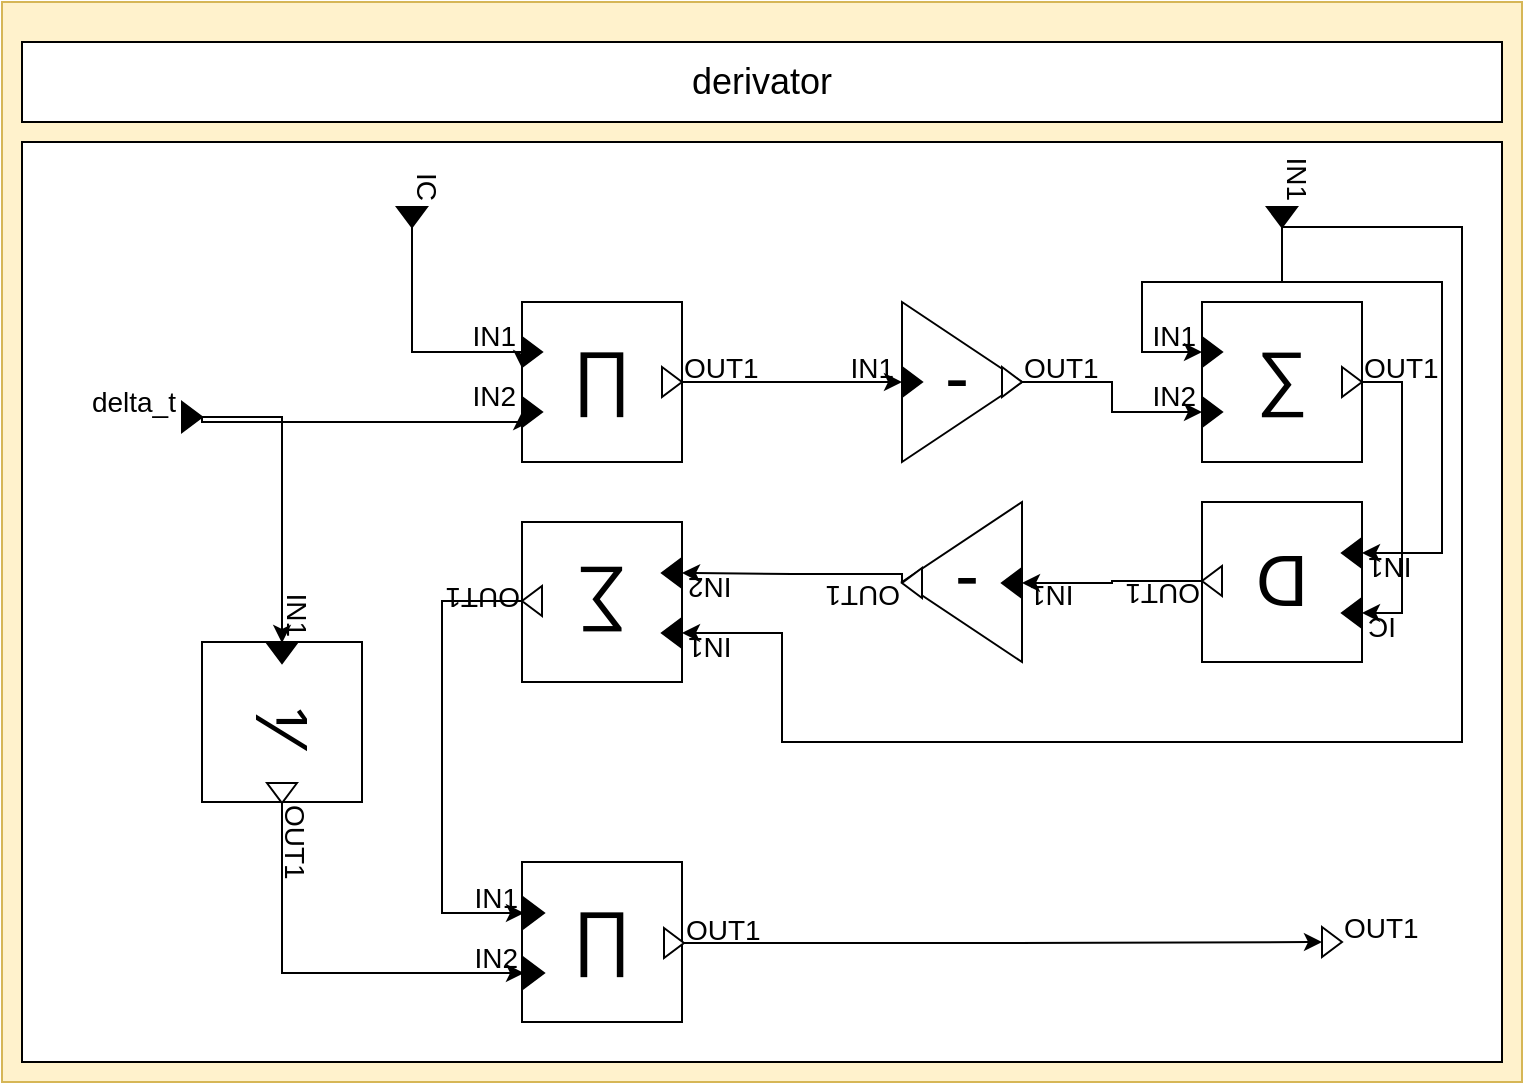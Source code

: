 <mxfile version="15.7.1" type="device"><diagram id="UCRZleEmHVaY6k9iojNf" name="Page-1"><mxGraphModel dx="2022" dy="1071" grid="1" gridSize="10" guides="1" tooltips="1" connect="1" arrows="1" fold="1" page="1" pageScale="1" pageWidth="850" pageHeight="1100" math="0" shadow="0"><root><mxCell id="0"/><mxCell id="1" parent="0"/><object label="" placeholders="1" class_name="derivator" id="cGiz8CduaTWLivOjxc_c-1"><mxCell style="rounded=0;whiteSpace=wrap;html=1;fillColor=#fff2cc;strokeColor=#d6b656;container=0;connectable=0;allowArrows=0;treeFolding=0;moveCells=0;treeMoving=0;comic=0;rotatable=0;expand=1;autosize=1;resizeWidth=1;resizeHeight=1;metaEdit=1;" vertex="1" parent="1"><mxGeometry x="40" y="280" width="760" height="540" as="geometry"><mxRectangle x="40" y="400" width="50" height="40" as="alternateBounds"/></mxGeometry></mxCell></object><object label="%class_name%" placeholders="1" id="cGiz8CduaTWLivOjxc_c-2"><mxCell style="rounded=0;whiteSpace=wrap;html=1;fillColor=#ffffff;fontSize=18;connectable=0;allowArrows=0;rotatable=0;cloneable=0;deletable=0;" vertex="1" parent="cGiz8CduaTWLivOjxc_c-1"><mxGeometry x="10" y="20" width="740" height="40" as="geometry"/></mxCell></object><mxCell id="cGiz8CduaTWLivOjxc_c-3" value="" style="rounded=0;whiteSpace=wrap;html=1;fillColor=#ffffff;connectable=0;allowArrows=0;container=1;collapsible=0;portConstraintRotation=0;rotatable=0;cloneable=0;deletable=0;recursiveResize=0;" vertex="1" parent="cGiz8CduaTWLivOjxc_c-1"><mxGeometry x="10" y="70" width="740" height="460" as="geometry"><mxRectangle x="10" y="70" width="50" height="40" as="alternateBounds"/></mxGeometry></mxCell><mxCell id="cGiz8CduaTWLivOjxc_c-54" style="edgeStyle=orthogonalEdgeStyle;rounded=0;orthogonalLoop=1;jettySize=auto;html=1;exitX=1;exitY=0.5;exitDx=0;exitDy=0;entryX=0;entryY=1.033;entryDx=0;entryDy=0;entryPerimeter=0;" edge="1" parent="cGiz8CduaTWLivOjxc_c-3" source="cGiz8CduaTWLivOjxc_c-6" target="cGiz8CduaTWLivOjxc_c-10"><mxGeometry relative="1" as="geometry"><Array as="points"><mxPoint x="195" y="105"/><mxPoint x="250" y="105"/></Array></mxGeometry></mxCell><object label="%name%" placeholders="1" name="IC" class_name="InputPortBlock" id="cGiz8CduaTWLivOjxc_c-6"><mxCell style="triangle;fontSize=14;points=[[0,0.5],[1,0.5]];allowArrows=0;verticalAlign=middle;horizontal=1;spacingTop=0;align=right;spacingLeft=0;spacingRight=8;html=1;comic=0;treeFolding=0;treeMoving=0;resizable=0;movableLabel=1;spacing=2;aspect=fixed;fillColor=#000000;metaEdit=1;rotation=90;" vertex="1" parent="cGiz8CduaTWLivOjxc_c-3"><mxGeometry x="190" y="30" width="10" height="15" as="geometry"><mxPoint x="-4" y="-8" as="offset"/></mxGeometry></mxCell></object><mxCell id="cGiz8CduaTWLivOjxc_c-43" style="edgeStyle=orthogonalEdgeStyle;rounded=0;orthogonalLoop=1;jettySize=auto;html=1;exitX=1;exitY=0.5;exitDx=0;exitDy=0;entryX=0;entryY=0.5;entryDx=0;entryDy=0;" edge="1" parent="cGiz8CduaTWLivOjxc_c-3" source="cGiz8CduaTWLivOjxc_c-5" target="cGiz8CduaTWLivOjxc_c-27"><mxGeometry relative="1" as="geometry"><Array as="points"><mxPoint x="630" y="70"/><mxPoint x="710" y="70"/><mxPoint x="710" y="206"/></Array></mxGeometry></mxCell><mxCell id="cGiz8CduaTWLivOjxc_c-47" style="edgeStyle=orthogonalEdgeStyle;rounded=0;orthogonalLoop=1;jettySize=auto;html=1;exitX=1;exitY=0.5;exitDx=0;exitDy=0;entryX=0;entryY=0.5;entryDx=0;entryDy=0;" edge="1" parent="cGiz8CduaTWLivOjxc_c-3" source="cGiz8CduaTWLivOjxc_c-5" target="cGiz8CduaTWLivOjxc_c-22"><mxGeometry relative="1" as="geometry"><Array as="points"><mxPoint x="630" y="70"/><mxPoint x="560" y="70"/><mxPoint x="560" y="105"/></Array></mxGeometry></mxCell><mxCell id="cGiz8CduaTWLivOjxc_c-49" style="edgeStyle=orthogonalEdgeStyle;rounded=0;orthogonalLoop=1;jettySize=auto;html=1;exitX=1;exitY=0.5;exitDx=0;exitDy=0;entryX=0;entryY=0.5;entryDx=0;entryDy=0;" edge="1" parent="cGiz8CduaTWLivOjxc_c-3" source="cGiz8CduaTWLivOjxc_c-5" target="cGiz8CduaTWLivOjxc_c-18"><mxGeometry relative="1" as="geometry"><Array as="points"><mxPoint x="720" y="43"/><mxPoint x="720" y="300"/><mxPoint x="380" y="300"/><mxPoint x="380" y="246"/></Array></mxGeometry></mxCell><object label="%name%" placeholders="1" name="IN1" class_name="InputPortBlock" id="cGiz8CduaTWLivOjxc_c-5"><mxCell style="triangle;fontSize=14;points=[[0,0.5],[1,0.5]];allowArrows=0;verticalAlign=middle;horizontal=1;spacingTop=0;align=right;spacingLeft=0;spacingRight=8;html=1;comic=0;treeFolding=0;treeMoving=0;resizable=0;movableLabel=1;spacing=2;aspect=fixed;fillColor=#000000;metaEdit=1;rotation=90;" vertex="1" parent="cGiz8CduaTWLivOjxc_c-3"><mxGeometry x="625" y="30" width="10" height="15" as="geometry"><mxPoint x="-4" y="-8" as="offset"/></mxGeometry></mxCell></object><mxCell id="cGiz8CduaTWLivOjxc_c-38" style="edgeStyle=orthogonalEdgeStyle;rounded=0;orthogonalLoop=1;jettySize=auto;html=1;exitX=1;exitY=0.5;exitDx=0;exitDy=0;entryX=0;entryY=0.5;entryDx=0;entryDy=0;" edge="1" parent="cGiz8CduaTWLivOjxc_c-3" source="cGiz8CduaTWLivOjxc_c-4" target="cGiz8CduaTWLivOjxc_c-36"><mxGeometry relative="1" as="geometry"/></mxCell><mxCell id="cGiz8CduaTWLivOjxc_c-39" style="edgeStyle=orthogonalEdgeStyle;rounded=0;orthogonalLoop=1;jettySize=auto;html=1;exitX=1;exitY=0.5;exitDx=0;exitDy=0;entryX=0;entryY=0.5;entryDx=0;entryDy=0;" edge="1" parent="cGiz8CduaTWLivOjxc_c-3" source="cGiz8CduaTWLivOjxc_c-4" target="cGiz8CduaTWLivOjxc_c-11"><mxGeometry relative="1" as="geometry"><Array as="points"><mxPoint x="90" y="140"/><mxPoint x="250" y="140"/></Array></mxGeometry></mxCell><object label="%name%" placeholders="1" name="delta_t" class_name="InputPortBlock" id="cGiz8CduaTWLivOjxc_c-4"><mxCell style="triangle;fontSize=14;points=[[0,0.5],[1,0.5]];allowArrows=0;verticalAlign=middle;horizontal=1;spacingTop=0;align=right;spacingLeft=0;spacingRight=8;html=1;comic=0;treeFolding=0;treeMoving=0;resizable=0;movableLabel=1;spacing=2;aspect=fixed;fillColor=#000000;metaEdit=1;" vertex="1" parent="cGiz8CduaTWLivOjxc_c-3"><mxGeometry x="80" y="130" width="10" height="15" as="geometry"><mxPoint x="-4" y="-8" as="offset"/></mxGeometry></mxCell></object><object label="%symbol%" placeholders="1" symbol="&amp;prod;" class_name="ProductBlock" block_name="multiply_ic" id="cGiz8CduaTWLivOjxc_c-8"><mxCell style="whiteSpace=wrap;html=1;aspect=fixed;comic=0;fillColor=#FFFFFF;fontSize=36;align=center;resizable=0;container=1;collapsible=0;points=[];allowArrows=0;spacingTop=-6;metaEdit=1;connectable=0;" vertex="1" parent="cGiz8CduaTWLivOjxc_c-3"><mxGeometry x="250" y="80" width="80" height="80" as="geometry"/></mxCell></object><object label="%name%" placeholders="1" name="OUT1" class_name="OutputPortBlock" id="cGiz8CduaTWLivOjxc_c-9"><mxCell style="triangle;fillColor=#ffffff;fontSize=14;points=[[1,0.5]];allowArrows=0;verticalAlign=middle;horizontal=1;spacingTop=0;align=left;spacingLeft=4;spacingRight=0;html=1;comic=0;treeFolding=0;treeMoving=0;movable=1;resizable=0;rotatable=1;deletable=1;editable=1;connectable=1;movableLabel=1;spacing=2;aspect=fixed;metaEdit=1;" vertex="1" parent="cGiz8CduaTWLivOjxc_c-8"><mxGeometry x="70" y="32.5" width="10" height="15" as="geometry"><mxPoint x="5" y="-7" as="offset"/></mxGeometry></mxCell></object><object label="%name%" placeholders="1" name="IN1" class_name="InputPortBlock" id="cGiz8CduaTWLivOjxc_c-10"><mxCell style="triangle;fontSize=14;points=[[0,0.5]];allowArrows=0;verticalAlign=middle;horizontal=1;spacingTop=0;align=right;spacingLeft=0;spacingRight=8;html=1;comic=0;treeFolding=0;treeMoving=0;resizable=0;movableLabel=1;spacing=2;aspect=fixed;fillColor=#000000;metaEdit=1;" vertex="1" parent="cGiz8CduaTWLivOjxc_c-8"><mxGeometry y="17.5" width="10" height="15" as="geometry"><mxPoint x="-4" y="-8" as="offset"/></mxGeometry></mxCell></object><object label="%name%" placeholders="1" name="IN2" class_name="InputPortBlock" id="cGiz8CduaTWLivOjxc_c-11"><mxCell style="triangle;fontSize=14;points=[[0,0.5]];allowArrows=0;verticalAlign=middle;horizontal=1;spacingTop=0;align=right;spacingLeft=0;spacingRight=8;html=1;comic=0;treeFolding=0;treeMoving=0;resizable=0;movableLabel=1;spacing=2;aspect=fixed;fillColor=#000000;metaEdit=1;" vertex="1" parent="cGiz8CduaTWLivOjxc_c-8"><mxGeometry y="47.5" width="10" height="15" as="geometry"><mxPoint x="-4" y="-8" as="offset"/></mxGeometry></mxCell></object><object label="%symbol%" placeholders="1" symbol="&amp;prod;" class_name="ProductBlock" block_name="multiply" id="cGiz8CduaTWLivOjxc_c-12"><mxCell style="whiteSpace=wrap;html=1;aspect=fixed;comic=0;fillColor=#FFFFFF;fontSize=36;align=center;resizable=0;container=1;collapsible=0;points=[];allowArrows=0;spacingTop=-6;metaEdit=1;connectable=0;rotation=0;" vertex="1" parent="cGiz8CduaTWLivOjxc_c-3"><mxGeometry x="250" y="360" width="80" height="80" as="geometry"/></mxCell></object><object label="%name%" placeholders="1" name="OUT1" class_name="OutputPortBlock" id="cGiz8CduaTWLivOjxc_c-13"><mxCell style="triangle;fillColor=#ffffff;fontSize=14;points=[[1,0.5]];allowArrows=0;verticalAlign=middle;horizontal=1;spacingTop=0;align=left;spacingLeft=4;spacingRight=0;html=1;comic=0;treeFolding=0;treeMoving=0;movable=1;resizable=0;rotatable=1;deletable=1;editable=1;connectable=1;movableLabel=1;spacing=2;aspect=fixed;metaEdit=1;rotation=0;" vertex="1" parent="cGiz8CduaTWLivOjxc_c-12"><mxGeometry x="71" y="33" width="10" height="15" as="geometry"><mxPoint x="5" y="-7" as="offset"/></mxGeometry></mxCell></object><object label="%name%" placeholders="1" name="IN1" class_name="InputPortBlock" id="cGiz8CduaTWLivOjxc_c-14"><mxCell style="triangle;fontSize=14;points=[[0,0.5]];allowArrows=0;verticalAlign=middle;horizontal=1;spacingTop=0;align=right;spacingLeft=0;spacingRight=8;html=1;comic=0;treeFolding=0;treeMoving=0;resizable=0;movableLabel=1;spacing=2;aspect=fixed;fillColor=#000000;metaEdit=1;rotation=0;" vertex="1" parent="cGiz8CduaTWLivOjxc_c-12"><mxGeometry x="1" y="18" width="10" height="15" as="geometry"><mxPoint x="-4" y="-8" as="offset"/></mxGeometry></mxCell></object><object label="%name%" placeholders="1" name="IN2" class_name="InputPortBlock" id="cGiz8CduaTWLivOjxc_c-15"><mxCell style="triangle;fontSize=14;points=[[0,0.5]];allowArrows=0;verticalAlign=middle;horizontal=1;spacingTop=0;align=right;spacingLeft=0;spacingRight=8;html=1;comic=0;treeFolding=0;treeMoving=0;resizable=0;movableLabel=1;spacing=2;aspect=fixed;fillColor=#000000;metaEdit=1;rotation=0;" vertex="1" parent="cGiz8CduaTWLivOjxc_c-12"><mxGeometry x="1" y="48" width="10" height="15" as="geometry"><mxPoint x="-4" y="-8" as="offset"/></mxGeometry></mxCell></object><object label="%symbol%" placeholders="1" symbol="&amp;sum;" class_name="AdderBlock" block_name="sum2" id="cGiz8CduaTWLivOjxc_c-16"><mxCell style="whiteSpace=wrap;html=1;aspect=fixed;comic=0;fillColor=#FFFFFF;fontSize=36;align=center;resizable=0;container=1;collapsible=0;points=[];allowArrows=0;spacingTop=-6;metaEdit=1;connectable=0;rotation=-180;" vertex="1" parent="cGiz8CduaTWLivOjxc_c-3"><mxGeometry x="250" y="190" width="80" height="80" as="geometry"/></mxCell></object><object label="%name%" placeholders="1" name="OUT1" class_name="OutputPortBlock" id="cGiz8CduaTWLivOjxc_c-17"><mxCell style="triangle;fillColor=#ffffff;fontSize=14;points=[[1,0.5]];allowArrows=0;verticalAlign=middle;horizontal=1;spacingTop=0;align=left;spacingLeft=4;spacingRight=0;html=1;comic=0;treeFolding=0;treeMoving=0;movable=1;resizable=0;rotatable=1;deletable=1;editable=1;connectable=1;movableLabel=1;spacing=2;aspect=fixed;metaEdit=1;rotation=-180;" vertex="1" parent="cGiz8CduaTWLivOjxc_c-16"><mxGeometry y="32" width="10" height="15" as="geometry"><mxPoint x="5.0" y="1" as="offset"/></mxGeometry></mxCell></object><object label="%name%" placeholders="1" name="IN1" class_name="InputPortBlock" id="cGiz8CduaTWLivOjxc_c-18"><mxCell style="triangle;fontSize=14;points=[[0,0.5]];allowArrows=0;verticalAlign=middle;horizontal=1;spacingTop=0;align=right;spacingLeft=0;spacingRight=8;html=1;comic=0;treeFolding=0;treeMoving=0;resizable=0;movableLabel=1;spacing=2;aspect=fixed;fillColor=#000000;metaEdit=1;rotation=-180;" vertex="1" parent="cGiz8CduaTWLivOjxc_c-16"><mxGeometry x="70" y="48" width="10" height="15" as="geometry"><mxPoint x="-4" y="-8" as="offset"/></mxGeometry></mxCell></object><object label="%name%" placeholders="1" name="IN2" class_name="InputPortBlock" id="cGiz8CduaTWLivOjxc_c-19"><mxCell style="triangle;fontSize=14;points=[[0,0.5]];allowArrows=0;verticalAlign=middle;horizontal=1;spacingTop=0;align=right;spacingLeft=0;spacingRight=8;html=1;comic=0;treeFolding=0;treeMoving=0;resizable=0;movableLabel=1;spacing=2;aspect=fixed;fillColor=#000000;metaEdit=1;rotation=-180;" vertex="1" parent="cGiz8CduaTWLivOjxc_c-16"><mxGeometry x="70" y="18" width="10" height="15" as="geometry"><mxPoint x="-4" y="-8" as="offset"/></mxGeometry></mxCell></object><object label="%symbol%" placeholders="1" symbol="&amp;sum;" class_name="AdderBlock" block_name="sum1" id="cGiz8CduaTWLivOjxc_c-20"><mxCell style="whiteSpace=wrap;html=1;aspect=fixed;comic=0;fillColor=#FFFFFF;fontSize=36;align=center;resizable=0;container=1;collapsible=0;points=[];allowArrows=0;spacingTop=-6;metaEdit=1;connectable=0;" vertex="1" parent="cGiz8CduaTWLivOjxc_c-3"><mxGeometry x="590" y="80" width="80" height="80" as="geometry"/></mxCell></object><object label="%name%" placeholders="1" name="OUT1" class_name="OutputPortBlock" id="cGiz8CduaTWLivOjxc_c-21"><mxCell style="triangle;fillColor=#ffffff;fontSize=14;points=[[1,0.5]];allowArrows=0;verticalAlign=middle;horizontal=1;spacingTop=0;align=left;spacingLeft=4;spacingRight=0;html=1;comic=0;treeFolding=0;treeMoving=0;movable=1;resizable=0;rotatable=1;deletable=1;editable=1;connectable=1;movableLabel=1;spacing=2;aspect=fixed;metaEdit=1;" vertex="1" parent="cGiz8CduaTWLivOjxc_c-20"><mxGeometry x="70" y="32.5" width="10" height="15" as="geometry"><mxPoint x="5" y="-7" as="offset"/></mxGeometry></mxCell></object><object label="%name%" placeholders="1" name="IN1" class_name="InputPortBlock" id="cGiz8CduaTWLivOjxc_c-22"><mxCell style="triangle;fontSize=14;points=[[0,0.5]];allowArrows=0;verticalAlign=middle;horizontal=1;spacingTop=0;align=right;spacingLeft=0;spacingRight=8;html=1;comic=0;treeFolding=0;treeMoving=0;resizable=0;movableLabel=1;spacing=2;aspect=fixed;fillColor=#000000;metaEdit=1;" vertex="1" parent="cGiz8CduaTWLivOjxc_c-20"><mxGeometry y="17.5" width="10" height="15" as="geometry"><mxPoint x="-4" y="-8" as="offset"/></mxGeometry></mxCell></object><object label="%name%" placeholders="1" name="IN2" class_name="InputPortBlock" id="cGiz8CduaTWLivOjxc_c-23"><mxCell style="triangle;fontSize=14;points=[[0,0.5]];allowArrows=0;verticalAlign=middle;horizontal=1;spacingTop=0;align=right;spacingLeft=0;spacingRight=8;html=1;comic=0;treeFolding=0;treeMoving=0;resizable=0;movableLabel=1;spacing=2;aspect=fixed;fillColor=#000000;metaEdit=1;" vertex="1" parent="cGiz8CduaTWLivOjxc_c-20"><mxGeometry y="47.5" width="10" height="15" as="geometry"><mxPoint x="-4" y="-8" as="offset"/></mxGeometry></mxCell></object><object label="%symbol%" placeholders="1" symbol="D" class_name="DelayBlock" block_name="delay" id="cGiz8CduaTWLivOjxc_c-24"><mxCell style="whiteSpace=wrap;html=1;aspect=fixed;comic=0;fillColor=#FFFFFF;fontSize=36;align=center;resizable=0;container=1;collapsible=0;points=[];allowArrows=0;metaEdit=1;connectable=0;rotation=-180;" vertex="1" parent="cGiz8CduaTWLivOjxc_c-3"><mxGeometry x="590" y="180" width="80" height="80" as="geometry"/></mxCell></object><object label="%name%" placeholders="1" name="OUT1" class_name="OutputPortBlock" id="cGiz8CduaTWLivOjxc_c-25"><mxCell style="triangle;fillColor=#ffffff;fontSize=14;points=[[1,0.5]];allowArrows=0;verticalAlign=middle;horizontal=1;spacingTop=0;align=left;spacingLeft=4;spacingRight=0;html=1;comic=0;treeFolding=0;treeMoving=0;movable=1;resizable=0;rotatable=1;deletable=1;editable=1;connectable=1;movableLabel=1;spacing=2;aspect=fixed;metaEdit=1;rotation=-180;" vertex="1" parent="cGiz8CduaTWLivOjxc_c-24"><mxGeometry y="32" width="10" height="15" as="geometry"><mxPoint x="5" y="-7" as="offset"/></mxGeometry></mxCell></object><object label="%name%" placeholders="1" name="IC" class_name="InputPortBlock" id="cGiz8CduaTWLivOjxc_c-26"><mxCell style="triangle;fontSize=14;points=[[0,0.5]];allowArrows=0;verticalAlign=middle;horizontal=1;spacingTop=0;align=right;spacingLeft=0;spacingRight=8;html=1;comic=0;treeFolding=0;treeMoving=0;resizable=0;movableLabel=1;spacing=2;aspect=fixed;fillColor=#000000;metaEdit=1;rotation=-180;" vertex="1" parent="cGiz8CduaTWLivOjxc_c-24"><mxGeometry x="70" y="48" width="10" height="15" as="geometry"><mxPoint x="-4" y="-8" as="offset"/></mxGeometry></mxCell></object><object label="%name%" placeholders="1" name="IN1" class_name="InputPortBlock" id="cGiz8CduaTWLivOjxc_c-27"><mxCell style="triangle;fontSize=14;points=[[0,0.5]];allowArrows=0;verticalAlign=middle;horizontal=1;spacingTop=0;align=right;spacingLeft=0;spacingRight=8;html=1;comic=0;treeFolding=0;treeMoving=0;resizable=0;movableLabel=1;spacing=2;aspect=fixed;fillColor=#000000;metaEdit=1;rotation=-180;" vertex="1" parent="cGiz8CduaTWLivOjxc_c-24"><mxGeometry x="70" y="18" width="10" height="15" as="geometry"><mxPoint x="-4" y="-8" as="offset"/></mxGeometry></mxCell></object><object label="%symbol%" placeholders="1" symbol="-" class_name="NegatorBlock" block_name="negator2" id="cGiz8CduaTWLivOjxc_c-28"><mxCell style="triangle;whiteSpace=wrap;html=1;comic=0;fontSize=36;align=center;allowArrows=0;recursiveResize=0;resizable=0;fillColor=#FFFFFF;points=[];spacingLeft=-5;container=1;collapsible=0;spacingTop=-6;metaEdit=1;connectable=0;rotation=-180;" vertex="1" parent="cGiz8CduaTWLivOjxc_c-3"><mxGeometry x="440" y="180" width="60" height="80" as="geometry"/></mxCell></object><object label="%name%" placeholders="1" name="OUT1" class_name="OutputPortBlock" id="cGiz8CduaTWLivOjxc_c-29"><mxCell style="triangle;fillColor=#ffffff;fontSize=14;points=[[1,0.5]];allowArrows=0;verticalAlign=middle;horizontal=1;spacingTop=0;align=left;spacingLeft=4;spacingRight=0;html=1;comic=0;treeFolding=0;treeMoving=0;movable=1;resizable=0;rotatable=1;deletable=1;editable=1;connectable=1;movableLabel=1;spacing=2;aspect=fixed;metaEdit=1;rotation=-180;" vertex="1" parent="cGiz8CduaTWLivOjxc_c-28"><mxGeometry y="33" width="10" height="15" as="geometry"><mxPoint x="5" y="-7" as="offset"/></mxGeometry></mxCell></object><object label="%name%" placeholders="1" name="IN1" class_name="InputPortBlock" id="cGiz8CduaTWLivOjxc_c-30"><mxCell style="triangle;fontSize=14;points=[[0,0.5]];allowArrows=0;verticalAlign=middle;horizontal=1;spacingTop=0;align=right;spacingLeft=0;spacingRight=8;html=1;comic=0;treeFolding=0;treeMoving=0;resizable=0;movableLabel=1;spacing=2;aspect=fixed;fillColor=#000000;metaEdit=1;rotation=-180;" vertex="1" parent="cGiz8CduaTWLivOjxc_c-28"><mxGeometry x="50" y="33" width="10" height="15" as="geometry"><mxPoint x="-5" y="-7" as="offset"/></mxGeometry></mxCell></object><object label="%symbol%" placeholders="1" symbol="-" class_name="NegatorBlock" block_name="negator1" id="cGiz8CduaTWLivOjxc_c-31"><mxCell style="triangle;whiteSpace=wrap;html=1;comic=0;fontSize=36;align=center;allowArrows=0;recursiveResize=0;resizable=0;fillColor=#FFFFFF;points=[];spacingLeft=-5;container=1;collapsible=0;spacingTop=-6;metaEdit=1;connectable=0;" vertex="1" parent="cGiz8CduaTWLivOjxc_c-3"><mxGeometry x="440" y="80" width="60" height="80" as="geometry"/></mxCell></object><object label="%name%" placeholders="1" name="OUT1" class_name="OutputPortBlock" id="cGiz8CduaTWLivOjxc_c-32"><mxCell style="triangle;fillColor=#ffffff;fontSize=14;points=[[1,0.5]];allowArrows=0;verticalAlign=middle;horizontal=1;spacingTop=0;align=left;spacingLeft=4;spacingRight=0;html=1;comic=0;treeFolding=0;treeMoving=0;movable=1;resizable=0;rotatable=1;deletable=1;editable=1;connectable=1;movableLabel=1;spacing=2;aspect=fixed;metaEdit=1;" vertex="1" parent="cGiz8CduaTWLivOjxc_c-31"><mxGeometry x="50" y="32.5" width="10" height="15" as="geometry"><mxPoint x="5" y="-7" as="offset"/></mxGeometry></mxCell></object><object label="%name%" placeholders="1" name="IN1" class_name="InputPortBlock" id="cGiz8CduaTWLivOjxc_c-33"><mxCell style="triangle;fontSize=14;points=[[0,0.5]];allowArrows=0;verticalAlign=middle;horizontal=1;spacingTop=0;align=right;spacingLeft=0;spacingRight=8;html=1;comic=0;treeFolding=0;treeMoving=0;resizable=0;movableLabel=1;spacing=2;aspect=fixed;fillColor=#000000;metaEdit=1;" vertex="1" parent="cGiz8CduaTWLivOjxc_c-31"><mxGeometry y="32.5" width="10" height="15" as="geometry"><mxPoint x="-5" y="-7" as="offset"/></mxGeometry></mxCell></object><object label="%symbol%" placeholders="1" symbol="&amp;#8543;" class_name="InverterBlock" block_name="inverter" id="cGiz8CduaTWLivOjxc_c-34"><mxCell style="whiteSpace=wrap;html=1;aspect=fixed;comic=0;fillColor=#FFFFFF;fontSize=36;align=center;resizable=0;container=1;collapsible=0;points=[];allowArrows=0;metaEdit=1;connectable=0;rotation=90;" vertex="1" parent="cGiz8CduaTWLivOjxc_c-3"><mxGeometry x="90" y="250" width="80" height="80" as="geometry"/></mxCell></object><object label="%name%" placeholders="1" name="OUT1" class_name="OutputPortBlock" id="cGiz8CduaTWLivOjxc_c-35"><mxCell style="triangle;fillColor=#ffffff;fontSize=14;points=[[1,0.5]];allowArrows=0;verticalAlign=middle;horizontal=1;spacingTop=0;align=left;spacingLeft=4;spacingRight=0;html=1;comic=0;treeFolding=0;treeMoving=0;movable=1;resizable=0;rotatable=1;deletable=1;editable=1;connectable=1;movableLabel=1;spacing=2;aspect=fixed;metaEdit=1;rotation=90;" vertex="1" parent="cGiz8CduaTWLivOjxc_c-34"><mxGeometry x="35" y="68" width="10" height="15" as="geometry"><mxPoint x="5" y="-7" as="offset"/></mxGeometry></mxCell></object><object label="%name%" placeholders="1" name="IN1" class_name="InputPortBlock" id="cGiz8CduaTWLivOjxc_c-36"><mxCell style="triangle;fontSize=14;points=[[0,0.5]];allowArrows=0;verticalAlign=middle;horizontal=1;spacingTop=0;align=right;spacingLeft=0;spacingRight=8;html=1;comic=0;treeFolding=0;treeMoving=0;resizable=0;movableLabel=1;spacing=2;aspect=fixed;fillColor=#000000;metaEdit=1;rotation=90;" vertex="1" parent="cGiz8CduaTWLivOjxc_c-34"><mxGeometry x="35" y="-2" width="10" height="15" as="geometry"><mxPoint x="-4" y="-8" as="offset"/></mxGeometry></mxCell></object><object label="%name%" placeholders="1" name="OUT1" class_name="OutputPortBlock" id="cGiz8CduaTWLivOjxc_c-37"><mxCell style="triangle;fillColor=#ffffff;fontSize=14;points=[[0,0.5],[1,0.5]];allowArrows=0;verticalAlign=middle;horizontal=1;spacingTop=0;align=left;spacingLeft=4;spacingRight=0;html=1;comic=0;treeFolding=0;treeMoving=0;movable=1;resizable=0;rotatable=1;deletable=1;editable=1;connectable=1;movableLabel=1;spacing=2;aspect=fixed;metaEdit=1;" vertex="1" parent="cGiz8CduaTWLivOjxc_c-3"><mxGeometry x="650" y="392.5" width="10" height="15" as="geometry"><mxPoint x="5" y="-7" as="offset"/></mxGeometry></mxCell></object><mxCell id="cGiz8CduaTWLivOjxc_c-42" style="edgeStyle=orthogonalEdgeStyle;rounded=0;orthogonalLoop=1;jettySize=auto;html=1;exitX=1;exitY=0.5;exitDx=0;exitDy=0;entryX=0;entryY=0.5;entryDx=0;entryDy=0;" edge="1" parent="cGiz8CduaTWLivOjxc_c-3" source="cGiz8CduaTWLivOjxc_c-21" target="cGiz8CduaTWLivOjxc_c-26"><mxGeometry relative="1" as="geometry"/></mxCell><mxCell id="cGiz8CduaTWLivOjxc_c-44" style="edgeStyle=orthogonalEdgeStyle;rounded=0;orthogonalLoop=1;jettySize=auto;html=1;exitX=1;exitY=0.5;exitDx=0;exitDy=0;entryX=0;entryY=0.5;entryDx=0;entryDy=0;" edge="1" parent="cGiz8CduaTWLivOjxc_c-3" source="cGiz8CduaTWLivOjxc_c-25" target="cGiz8CduaTWLivOjxc_c-30"><mxGeometry relative="1" as="geometry"/></mxCell><mxCell id="cGiz8CduaTWLivOjxc_c-45" style="edgeStyle=orthogonalEdgeStyle;rounded=0;orthogonalLoop=1;jettySize=auto;html=1;exitX=1;exitY=0.5;exitDx=0;exitDy=0;entryX=0;entryY=0.5;entryDx=0;entryDy=0;" edge="1" parent="cGiz8CduaTWLivOjxc_c-3" source="cGiz8CduaTWLivOjxc_c-9" target="cGiz8CduaTWLivOjxc_c-33"><mxGeometry relative="1" as="geometry"/></mxCell><mxCell id="cGiz8CduaTWLivOjxc_c-46" style="edgeStyle=orthogonalEdgeStyle;rounded=0;orthogonalLoop=1;jettySize=auto;html=1;exitX=1;exitY=0.5;exitDx=0;exitDy=0;entryX=0;entryY=0.5;entryDx=0;entryDy=0;" edge="1" parent="cGiz8CduaTWLivOjxc_c-3" source="cGiz8CduaTWLivOjxc_c-32" target="cGiz8CduaTWLivOjxc_c-23"><mxGeometry relative="1" as="geometry"/></mxCell><mxCell id="cGiz8CduaTWLivOjxc_c-48" style="edgeStyle=orthogonalEdgeStyle;rounded=0;orthogonalLoop=1;jettySize=auto;html=1;exitX=1;exitY=0.5;exitDx=0;exitDy=0;entryX=0;entryY=0.5;entryDx=0;entryDy=0;" edge="1" parent="cGiz8CduaTWLivOjxc_c-3" source="cGiz8CduaTWLivOjxc_c-29" target="cGiz8CduaTWLivOjxc_c-19"><mxGeometry relative="1" as="geometry"><Array as="points"><mxPoint x="440" y="216"/><mxPoint x="385" y="216"/></Array></mxGeometry></mxCell><mxCell id="cGiz8CduaTWLivOjxc_c-51" style="edgeStyle=orthogonalEdgeStyle;rounded=0;orthogonalLoop=1;jettySize=auto;html=1;exitX=1;exitY=0.5;exitDx=0;exitDy=0;entryX=0;entryY=0.5;entryDx=0;entryDy=0;" edge="1" parent="cGiz8CduaTWLivOjxc_c-3" source="cGiz8CduaTWLivOjxc_c-13" target="cGiz8CduaTWLivOjxc_c-37"><mxGeometry relative="1" as="geometry"/></mxCell><mxCell id="cGiz8CduaTWLivOjxc_c-52" style="edgeStyle=orthogonalEdgeStyle;rounded=0;orthogonalLoop=1;jettySize=auto;html=1;exitX=1;exitY=0.5;exitDx=0;exitDy=0;entryX=0;entryY=0.5;entryDx=0;entryDy=0;" edge="1" parent="cGiz8CduaTWLivOjxc_c-3" source="cGiz8CduaTWLivOjxc_c-35" target="cGiz8CduaTWLivOjxc_c-15"><mxGeometry relative="1" as="geometry"/></mxCell><mxCell id="cGiz8CduaTWLivOjxc_c-53" style="edgeStyle=orthogonalEdgeStyle;rounded=0;orthogonalLoop=1;jettySize=auto;html=1;exitX=1;exitY=0.5;exitDx=0;exitDy=0;entryX=0;entryY=0.5;entryDx=0;entryDy=0;" edge="1" parent="cGiz8CduaTWLivOjxc_c-3" source="cGiz8CduaTWLivOjxc_c-17" target="cGiz8CduaTWLivOjxc_c-14"><mxGeometry relative="1" as="geometry"><Array as="points"><mxPoint x="210" y="230"/><mxPoint x="210" y="386"/></Array></mxGeometry></mxCell></root></mxGraphModel></diagram></mxfile>